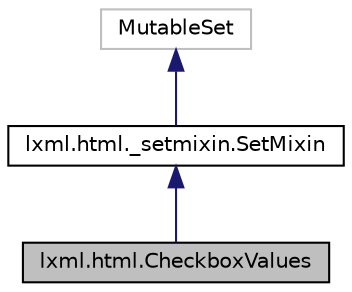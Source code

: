 digraph "lxml.html.CheckboxValues"
{
 // LATEX_PDF_SIZE
  edge [fontname="Helvetica",fontsize="10",labelfontname="Helvetica",labelfontsize="10"];
  node [fontname="Helvetica",fontsize="10",shape=record];
  Node1 [label="lxml.html.CheckboxValues",height=0.2,width=0.4,color="black", fillcolor="grey75", style="filled", fontcolor="black",tooltip=" "];
  Node2 -> Node1 [dir="back",color="midnightblue",fontsize="10",style="solid",fontname="Helvetica"];
  Node2 [label="lxml.html._setmixin.SetMixin",height=0.2,width=0.4,color="black", fillcolor="white", style="filled",URL="$classlxml_1_1html_1_1__setmixin_1_1SetMixin.html",tooltip=" "];
  Node3 -> Node2 [dir="back",color="midnightblue",fontsize="10",style="solid",fontname="Helvetica"];
  Node3 [label="MutableSet",height=0.2,width=0.4,color="grey75", fillcolor="white", style="filled",tooltip=" "];
}
